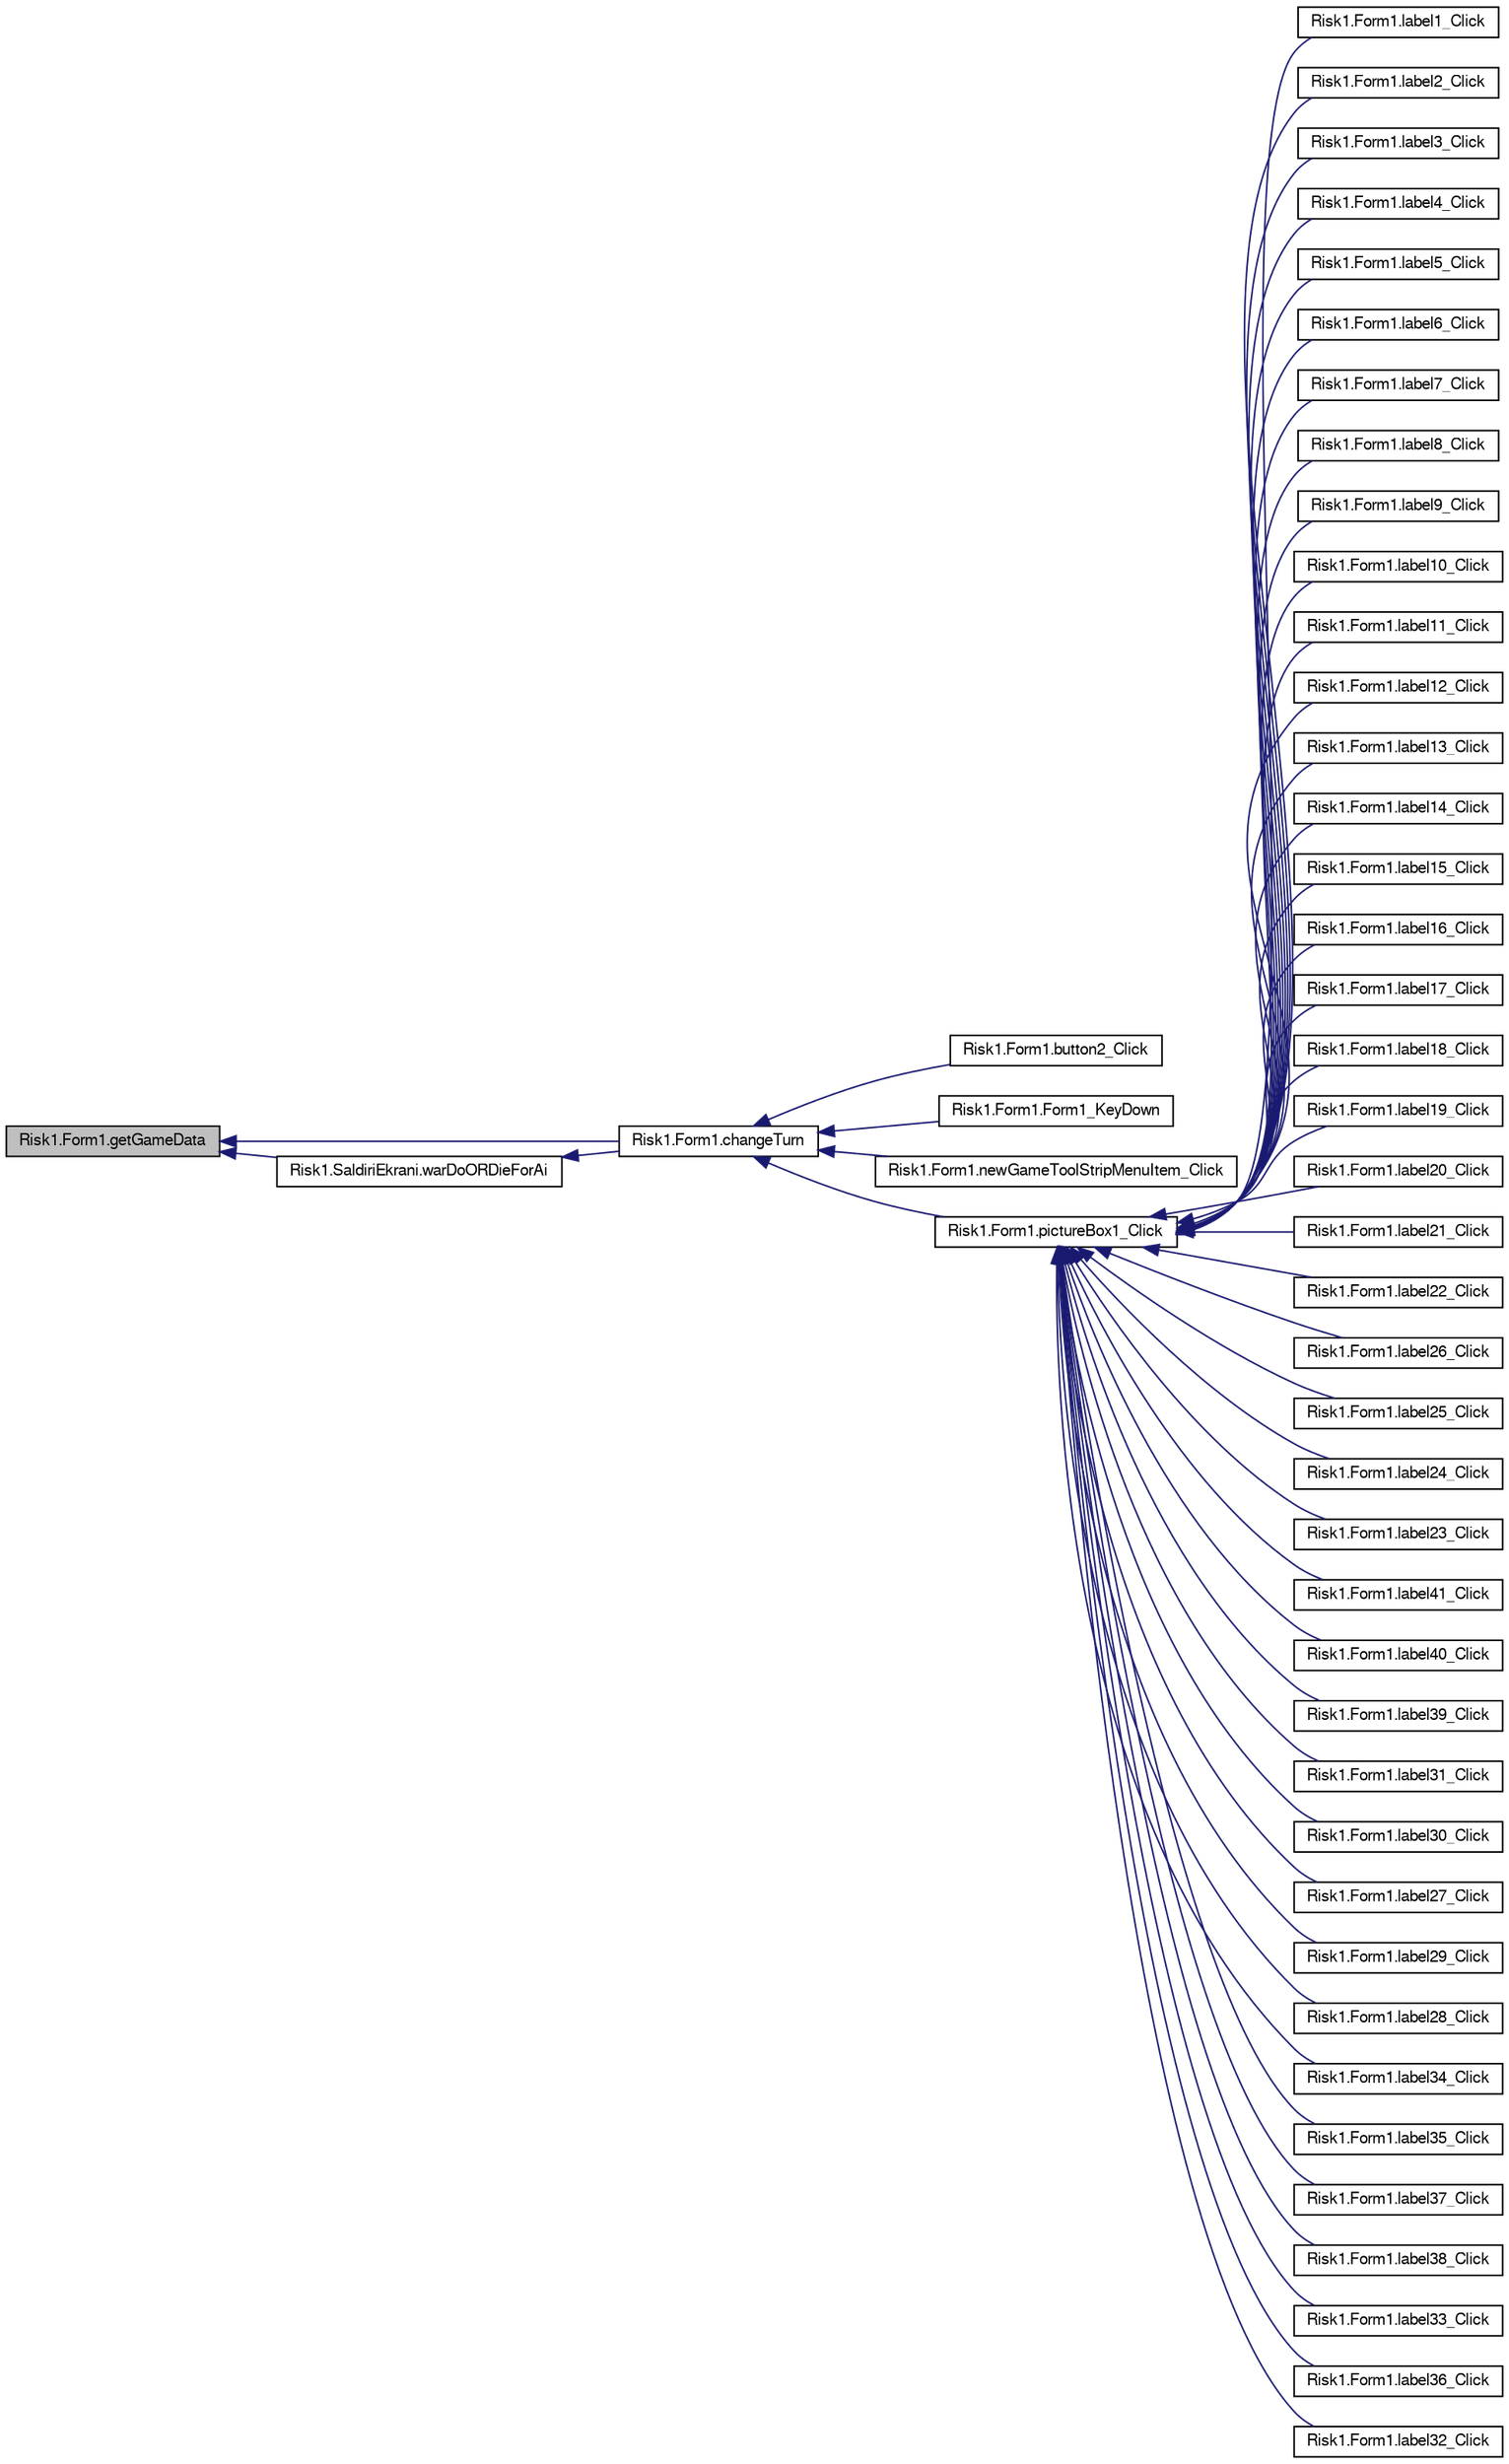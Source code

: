 digraph G
{
  bgcolor="transparent";
  edge [fontname="FreeSans",fontsize="10",labelfontname="FreeSans",labelfontsize="10"];
  node [fontname="FreeSans",fontsize="10",shape=record];
  rankdir="LR";
  Node1 [label="Risk1.Form1.getGameData",height=0.2,width=0.4,color="black", fillcolor="grey75", style="filled" fontcolor="black"];
  Node1 -> Node2 [dir="back",color="midnightblue",fontsize="10",style="solid",fontname="FreeSans"];
  Node2 [label="Risk1.Form1.changeTurn",height=0.2,width=0.4,color="black",URL="$classRisk1_1_1Form1.html#a018eea4103c89dab9ab61df7f8dd2e78"];
  Node2 -> Node3 [dir="back",color="midnightblue",fontsize="10",style="solid",fontname="FreeSans"];
  Node3 [label="Risk1.Form1.button2_Click",height=0.2,width=0.4,color="black",URL="$classRisk1_1_1Form1.html#a8f60a4061bbe11ace5f91ddf817ae165"];
  Node2 -> Node4 [dir="back",color="midnightblue",fontsize="10",style="solid",fontname="FreeSans"];
  Node4 [label="Risk1.Form1.Form1_KeyDown",height=0.2,width=0.4,color="black",URL="$classRisk1_1_1Form1.html#a0006073e9cd2c614444af8341e746251"];
  Node2 -> Node5 [dir="back",color="midnightblue",fontsize="10",style="solid",fontname="FreeSans"];
  Node5 [label="Risk1.Form1.newGameToolStripMenuItem_Click",height=0.2,width=0.4,color="black",URL="$classRisk1_1_1Form1.html#a33b0a37450d54eaf9cffa464044b6898"];
  Node2 -> Node6 [dir="back",color="midnightblue",fontsize="10",style="solid",fontname="FreeSans"];
  Node6 [label="Risk1.Form1.pictureBox1_Click",height=0.2,width=0.4,color="black",URL="$classRisk1_1_1Form1.html#aefee05c8e80333207f348827ebd415df"];
  Node6 -> Node7 [dir="back",color="midnightblue",fontsize="10",style="solid",fontname="FreeSans"];
  Node7 [label="Risk1.Form1.label1_Click",height=0.2,width=0.4,color="black",URL="$classRisk1_1_1Form1.html#ae73f7ccd82b88f7c3fdf50ddcf5688da"];
  Node6 -> Node8 [dir="back",color="midnightblue",fontsize="10",style="solid",fontname="FreeSans"];
  Node8 [label="Risk1.Form1.label2_Click",height=0.2,width=0.4,color="black",URL="$classRisk1_1_1Form1.html#ae82c1467328a1716c54815c1fb7d3939"];
  Node6 -> Node9 [dir="back",color="midnightblue",fontsize="10",style="solid",fontname="FreeSans"];
  Node9 [label="Risk1.Form1.label3_Click",height=0.2,width=0.4,color="black",URL="$classRisk1_1_1Form1.html#a20f3bcc7d2e272cf622df760ac2a9059"];
  Node6 -> Node10 [dir="back",color="midnightblue",fontsize="10",style="solid",fontname="FreeSans"];
  Node10 [label="Risk1.Form1.label4_Click",height=0.2,width=0.4,color="black",URL="$classRisk1_1_1Form1.html#ac3693dd82f27dce05709038c5339e78d"];
  Node6 -> Node11 [dir="back",color="midnightblue",fontsize="10",style="solid",fontname="FreeSans"];
  Node11 [label="Risk1.Form1.label5_Click",height=0.2,width=0.4,color="black",URL="$classRisk1_1_1Form1.html#a55b50088d0677c4b02fccc8e9d9b4bb0"];
  Node6 -> Node12 [dir="back",color="midnightblue",fontsize="10",style="solid",fontname="FreeSans"];
  Node12 [label="Risk1.Form1.label6_Click",height=0.2,width=0.4,color="black",URL="$classRisk1_1_1Form1.html#ad84a1a4be41f3a09c1028f0c8b20f9a5"];
  Node6 -> Node13 [dir="back",color="midnightblue",fontsize="10",style="solid",fontname="FreeSans"];
  Node13 [label="Risk1.Form1.label7_Click",height=0.2,width=0.4,color="black",URL="$classRisk1_1_1Form1.html#a49e079f4550e0c62b93c1165143dffe1"];
  Node6 -> Node14 [dir="back",color="midnightblue",fontsize="10",style="solid",fontname="FreeSans"];
  Node14 [label="Risk1.Form1.label8_Click",height=0.2,width=0.4,color="black",URL="$classRisk1_1_1Form1.html#a0807927097c01b8c41b3f3d10669a2cb"];
  Node6 -> Node15 [dir="back",color="midnightblue",fontsize="10",style="solid",fontname="FreeSans"];
  Node15 [label="Risk1.Form1.label9_Click",height=0.2,width=0.4,color="black",URL="$classRisk1_1_1Form1.html#aea07a9f4baca761d43c0d398cfdf40ba"];
  Node6 -> Node16 [dir="back",color="midnightblue",fontsize="10",style="solid",fontname="FreeSans"];
  Node16 [label="Risk1.Form1.label10_Click",height=0.2,width=0.4,color="black",URL="$classRisk1_1_1Form1.html#af62edd64b39c82d60e5e7934f509f4c0"];
  Node6 -> Node17 [dir="back",color="midnightblue",fontsize="10",style="solid",fontname="FreeSans"];
  Node17 [label="Risk1.Form1.label11_Click",height=0.2,width=0.4,color="black",URL="$classRisk1_1_1Form1.html#a3c51e0a20e26cb0118417934cfa56630"];
  Node6 -> Node18 [dir="back",color="midnightblue",fontsize="10",style="solid",fontname="FreeSans"];
  Node18 [label="Risk1.Form1.label12_Click",height=0.2,width=0.4,color="black",URL="$classRisk1_1_1Form1.html#ab8cdaa16812fb918505bbe2a02a652cd"];
  Node6 -> Node19 [dir="back",color="midnightblue",fontsize="10",style="solid",fontname="FreeSans"];
  Node19 [label="Risk1.Form1.label13_Click",height=0.2,width=0.4,color="black",URL="$classRisk1_1_1Form1.html#acad072588e96dcf515f80b5e9f774ac8"];
  Node6 -> Node20 [dir="back",color="midnightblue",fontsize="10",style="solid",fontname="FreeSans"];
  Node20 [label="Risk1.Form1.label14_Click",height=0.2,width=0.4,color="black",URL="$classRisk1_1_1Form1.html#a14fb1beb811e4742bba0678515f61654"];
  Node6 -> Node21 [dir="back",color="midnightblue",fontsize="10",style="solid",fontname="FreeSans"];
  Node21 [label="Risk1.Form1.label15_Click",height=0.2,width=0.4,color="black",URL="$classRisk1_1_1Form1.html#a8e59ec75e47220af2d4aeca5aa347b57"];
  Node6 -> Node22 [dir="back",color="midnightblue",fontsize="10",style="solid",fontname="FreeSans"];
  Node22 [label="Risk1.Form1.label16_Click",height=0.2,width=0.4,color="black",URL="$classRisk1_1_1Form1.html#a66ca6fc642eec49917dd1ab3672a3714"];
  Node6 -> Node23 [dir="back",color="midnightblue",fontsize="10",style="solid",fontname="FreeSans"];
  Node23 [label="Risk1.Form1.label17_Click",height=0.2,width=0.4,color="black",URL="$classRisk1_1_1Form1.html#a25429bb10992d4457d5f4ad2e60083d0"];
  Node6 -> Node24 [dir="back",color="midnightblue",fontsize="10",style="solid",fontname="FreeSans"];
  Node24 [label="Risk1.Form1.label18_Click",height=0.2,width=0.4,color="black",URL="$classRisk1_1_1Form1.html#a08b02c827fd1f992778ff1d11426d757"];
  Node6 -> Node25 [dir="back",color="midnightblue",fontsize="10",style="solid",fontname="FreeSans"];
  Node25 [label="Risk1.Form1.label19_Click",height=0.2,width=0.4,color="black",URL="$classRisk1_1_1Form1.html#a26f04a861dd60ef610793e25af49af53"];
  Node6 -> Node26 [dir="back",color="midnightblue",fontsize="10",style="solid",fontname="FreeSans"];
  Node26 [label="Risk1.Form1.label20_Click",height=0.2,width=0.4,color="black",URL="$classRisk1_1_1Form1.html#a22ace169bfaa5b48fe38c7fb757cecc3"];
  Node6 -> Node27 [dir="back",color="midnightblue",fontsize="10",style="solid",fontname="FreeSans"];
  Node27 [label="Risk1.Form1.label21_Click",height=0.2,width=0.4,color="black",URL="$classRisk1_1_1Form1.html#a945f0a2422b22f3f028a9d83d17223cb"];
  Node6 -> Node28 [dir="back",color="midnightblue",fontsize="10",style="solid",fontname="FreeSans"];
  Node28 [label="Risk1.Form1.label22_Click",height=0.2,width=0.4,color="black",URL="$classRisk1_1_1Form1.html#a587cdfc4bec32537f5e25525292a825c"];
  Node6 -> Node29 [dir="back",color="midnightblue",fontsize="10",style="solid",fontname="FreeSans"];
  Node29 [label="Risk1.Form1.label26_Click",height=0.2,width=0.4,color="black",URL="$classRisk1_1_1Form1.html#a0e6324cca432d223d7ee19779f7022a2"];
  Node6 -> Node30 [dir="back",color="midnightblue",fontsize="10",style="solid",fontname="FreeSans"];
  Node30 [label="Risk1.Form1.label25_Click",height=0.2,width=0.4,color="black",URL="$classRisk1_1_1Form1.html#a84032b1821f3bc6598dba28c4ddb6025"];
  Node6 -> Node31 [dir="back",color="midnightblue",fontsize="10",style="solid",fontname="FreeSans"];
  Node31 [label="Risk1.Form1.label24_Click",height=0.2,width=0.4,color="black",URL="$classRisk1_1_1Form1.html#a4ee7655dbf6f1799a827ef94188fe09a"];
  Node6 -> Node32 [dir="back",color="midnightblue",fontsize="10",style="solid",fontname="FreeSans"];
  Node32 [label="Risk1.Form1.label23_Click",height=0.2,width=0.4,color="black",URL="$classRisk1_1_1Form1.html#a9b8a896a37c4dfcb662ff5901256f0d8"];
  Node6 -> Node33 [dir="back",color="midnightblue",fontsize="10",style="solid",fontname="FreeSans"];
  Node33 [label="Risk1.Form1.label41_Click",height=0.2,width=0.4,color="black",URL="$classRisk1_1_1Form1.html#a8e7be8f7cb2235d501513fd1a7ad2fd9"];
  Node6 -> Node34 [dir="back",color="midnightblue",fontsize="10",style="solid",fontname="FreeSans"];
  Node34 [label="Risk1.Form1.label40_Click",height=0.2,width=0.4,color="black",URL="$classRisk1_1_1Form1.html#a7ca841db205af54914c9068d91df89a4"];
  Node6 -> Node35 [dir="back",color="midnightblue",fontsize="10",style="solid",fontname="FreeSans"];
  Node35 [label="Risk1.Form1.label39_Click",height=0.2,width=0.4,color="black",URL="$classRisk1_1_1Form1.html#ad1a3d1afca4a7dbb301c83400cb609ad"];
  Node6 -> Node36 [dir="back",color="midnightblue",fontsize="10",style="solid",fontname="FreeSans"];
  Node36 [label="Risk1.Form1.label31_Click",height=0.2,width=0.4,color="black",URL="$classRisk1_1_1Form1.html#a1b6d0068123a171108f437117a9462a1"];
  Node6 -> Node37 [dir="back",color="midnightblue",fontsize="10",style="solid",fontname="FreeSans"];
  Node37 [label="Risk1.Form1.label30_Click",height=0.2,width=0.4,color="black",URL="$classRisk1_1_1Form1.html#aef8c55820e59f8166c12cc4c3da764a4"];
  Node6 -> Node38 [dir="back",color="midnightblue",fontsize="10",style="solid",fontname="FreeSans"];
  Node38 [label="Risk1.Form1.label27_Click",height=0.2,width=0.4,color="black",URL="$classRisk1_1_1Form1.html#ae33a3f0f210a3f1a1ff2f7fd9489120f"];
  Node6 -> Node39 [dir="back",color="midnightblue",fontsize="10",style="solid",fontname="FreeSans"];
  Node39 [label="Risk1.Form1.label29_Click",height=0.2,width=0.4,color="black",URL="$classRisk1_1_1Form1.html#aab3814365d52f98f4c5d2450e8a27f46"];
  Node6 -> Node40 [dir="back",color="midnightblue",fontsize="10",style="solid",fontname="FreeSans"];
  Node40 [label="Risk1.Form1.label28_Click",height=0.2,width=0.4,color="black",URL="$classRisk1_1_1Form1.html#a2a31962ac6a4966466dc42c36d8430ec"];
  Node6 -> Node41 [dir="back",color="midnightblue",fontsize="10",style="solid",fontname="FreeSans"];
  Node41 [label="Risk1.Form1.label34_Click",height=0.2,width=0.4,color="black",URL="$classRisk1_1_1Form1.html#ac29b2651b3c8be1d0b995605734d968a"];
  Node6 -> Node42 [dir="back",color="midnightblue",fontsize="10",style="solid",fontname="FreeSans"];
  Node42 [label="Risk1.Form1.label35_Click",height=0.2,width=0.4,color="black",URL="$classRisk1_1_1Form1.html#a39871c9f66ad6148a154e2497413554a"];
  Node6 -> Node43 [dir="back",color="midnightblue",fontsize="10",style="solid",fontname="FreeSans"];
  Node43 [label="Risk1.Form1.label37_Click",height=0.2,width=0.4,color="black",URL="$classRisk1_1_1Form1.html#ae3ee521fae5841a59d4aaacabd9f3ad9"];
  Node6 -> Node44 [dir="back",color="midnightblue",fontsize="10",style="solid",fontname="FreeSans"];
  Node44 [label="Risk1.Form1.label38_Click",height=0.2,width=0.4,color="black",URL="$classRisk1_1_1Form1.html#a70f8dbfe95c84e01bf192768f3754db8"];
  Node6 -> Node45 [dir="back",color="midnightblue",fontsize="10",style="solid",fontname="FreeSans"];
  Node45 [label="Risk1.Form1.label33_Click",height=0.2,width=0.4,color="black",URL="$classRisk1_1_1Form1.html#a540eceb6c480fa23fc62be728beab581"];
  Node6 -> Node46 [dir="back",color="midnightblue",fontsize="10",style="solid",fontname="FreeSans"];
  Node46 [label="Risk1.Form1.label36_Click",height=0.2,width=0.4,color="black",URL="$classRisk1_1_1Form1.html#af32effd41501b70fe4706d8c6fd90499"];
  Node6 -> Node47 [dir="back",color="midnightblue",fontsize="10",style="solid",fontname="FreeSans"];
  Node47 [label="Risk1.Form1.label32_Click",height=0.2,width=0.4,color="black",URL="$classRisk1_1_1Form1.html#ad657792a028bfacc185f42ef0c5369d6"];
  Node1 -> Node48 [dir="back",color="midnightblue",fontsize="10",style="solid",fontname="FreeSans"];
  Node48 [label="Risk1.SaldiriEkrani.warDoORDieForAi",height=0.2,width=0.4,color="black",URL="$classRisk1_1_1SaldiriEkrani.html#abf5f5722a078df9b3ad893acd93c2806"];
  Node48 -> Node2 [dir="back",color="midnightblue",fontsize="10",style="solid",fontname="FreeSans"];
}
